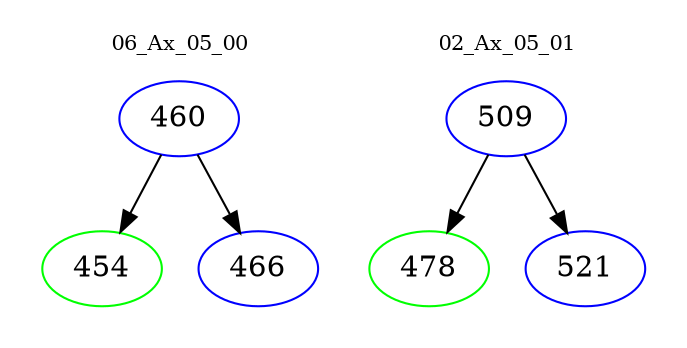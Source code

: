 digraph{
subgraph cluster_0 {
color = white
label = "06_Ax_05_00";
fontsize=10;
T0_460 [label="460", color="blue"]
T0_460 -> T0_454 [color="black"]
T0_454 [label="454", color="green"]
T0_460 -> T0_466 [color="black"]
T0_466 [label="466", color="blue"]
}
subgraph cluster_1 {
color = white
label = "02_Ax_05_01";
fontsize=10;
T1_509 [label="509", color="blue"]
T1_509 -> T1_478 [color="black"]
T1_478 [label="478", color="green"]
T1_509 -> T1_521 [color="black"]
T1_521 [label="521", color="blue"]
}
}
